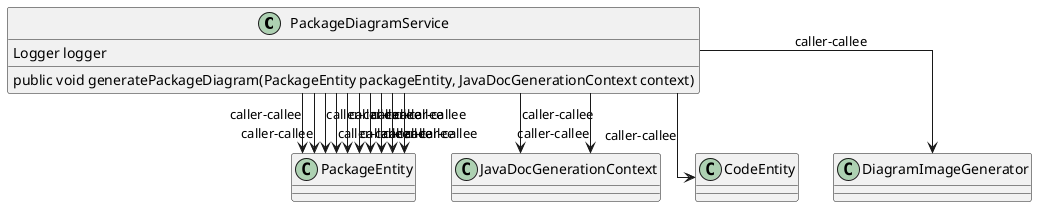 @startuml
skinparam linetype Ortho
class PackageDiagramService {
    Logger logger
    public void generatePackageDiagram(PackageEntity packageEntity, JavaDocGenerationContext context)
}
PackageDiagramService --> PackageEntity : caller-callee
PackageDiagramService --> JavaDocGenerationContext : caller-callee
PackageDiagramService --> PackageEntity : caller-callee
PackageDiagramService --> PackageEntity : caller-callee
PackageDiagramService --> PackageEntity : caller-callee
PackageDiagramService --> CodeEntity : caller-callee
PackageDiagramService --> PackageEntity : caller-callee
PackageDiagramService --> JavaDocGenerationContext : caller-callee
PackageDiagramService --> DiagramImageGenerator : caller-callee
PackageDiagramService --> PackageEntity : caller-callee
PackageDiagramService --> PackageEntity : caller-callee
PackageDiagramService --> PackageEntity : caller-callee
PackageDiagramService --> PackageEntity : caller-callee
PackageDiagramService --> PackageEntity : caller-callee
@enduml
